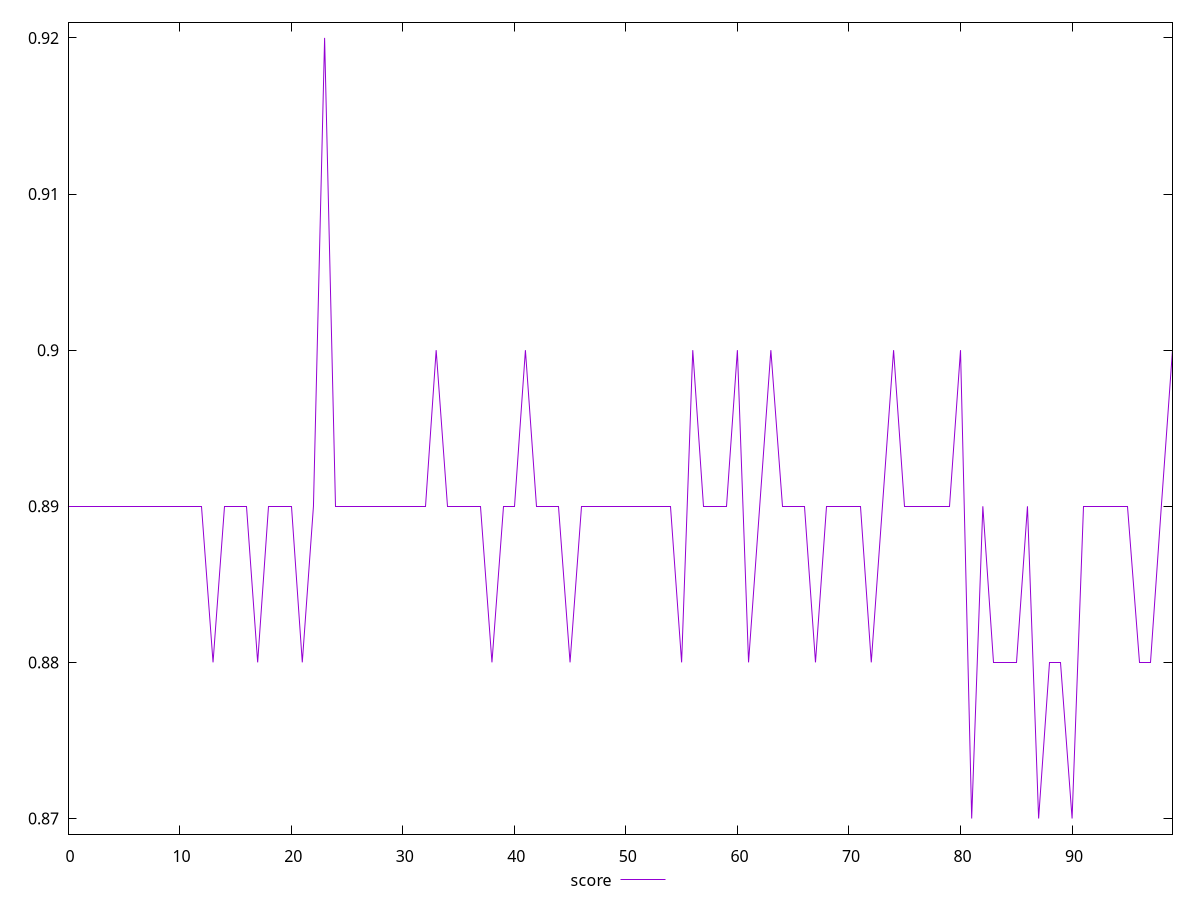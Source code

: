 reset

$score <<EOF
0 0.89
1 0.89
2 0.89
3 0.89
4 0.89
5 0.89
6 0.89
7 0.89
8 0.89
9 0.89
10 0.89
11 0.89
12 0.89
13 0.88
14 0.89
15 0.89
16 0.89
17 0.88
18 0.89
19 0.89
20 0.89
21 0.88
22 0.89
23 0.92
24 0.89
25 0.89
26 0.89
27 0.89
28 0.89
29 0.89
30 0.89
31 0.89
32 0.89
33 0.9
34 0.89
35 0.89
36 0.89
37 0.89
38 0.88
39 0.89
40 0.89
41 0.9
42 0.89
43 0.89
44 0.89
45 0.88
46 0.89
47 0.89
48 0.89
49 0.89
50 0.89
51 0.89
52 0.89
53 0.89
54 0.89
55 0.88
56 0.9
57 0.89
58 0.89
59 0.89
60 0.9
61 0.88
62 0.89
63 0.9
64 0.89
65 0.89
66 0.89
67 0.88
68 0.89
69 0.89
70 0.89
71 0.89
72 0.88
73 0.89
74 0.9
75 0.89
76 0.89
77 0.89
78 0.89
79 0.89
80 0.9
81 0.87
82 0.89
83 0.88
84 0.88
85 0.88
86 0.89
87 0.87
88 0.88
89 0.88
90 0.87
91 0.89
92 0.89
93 0.89
94 0.89
95 0.89
96 0.88
97 0.88
98 0.89
99 0.9
EOF

set key outside below
set xrange [0:99]
set yrange [0.869:0.921]
set trange [0.869:0.921]
set terminal svg size 640, 500 enhanced background rgb 'white'
set output "report_00011_2021-02-09T10:53:21.242Z/first-contentful-paint/samples/pages+cached+noadtech+nomedia/score/values.svg"

plot $score title "score" with line

reset
